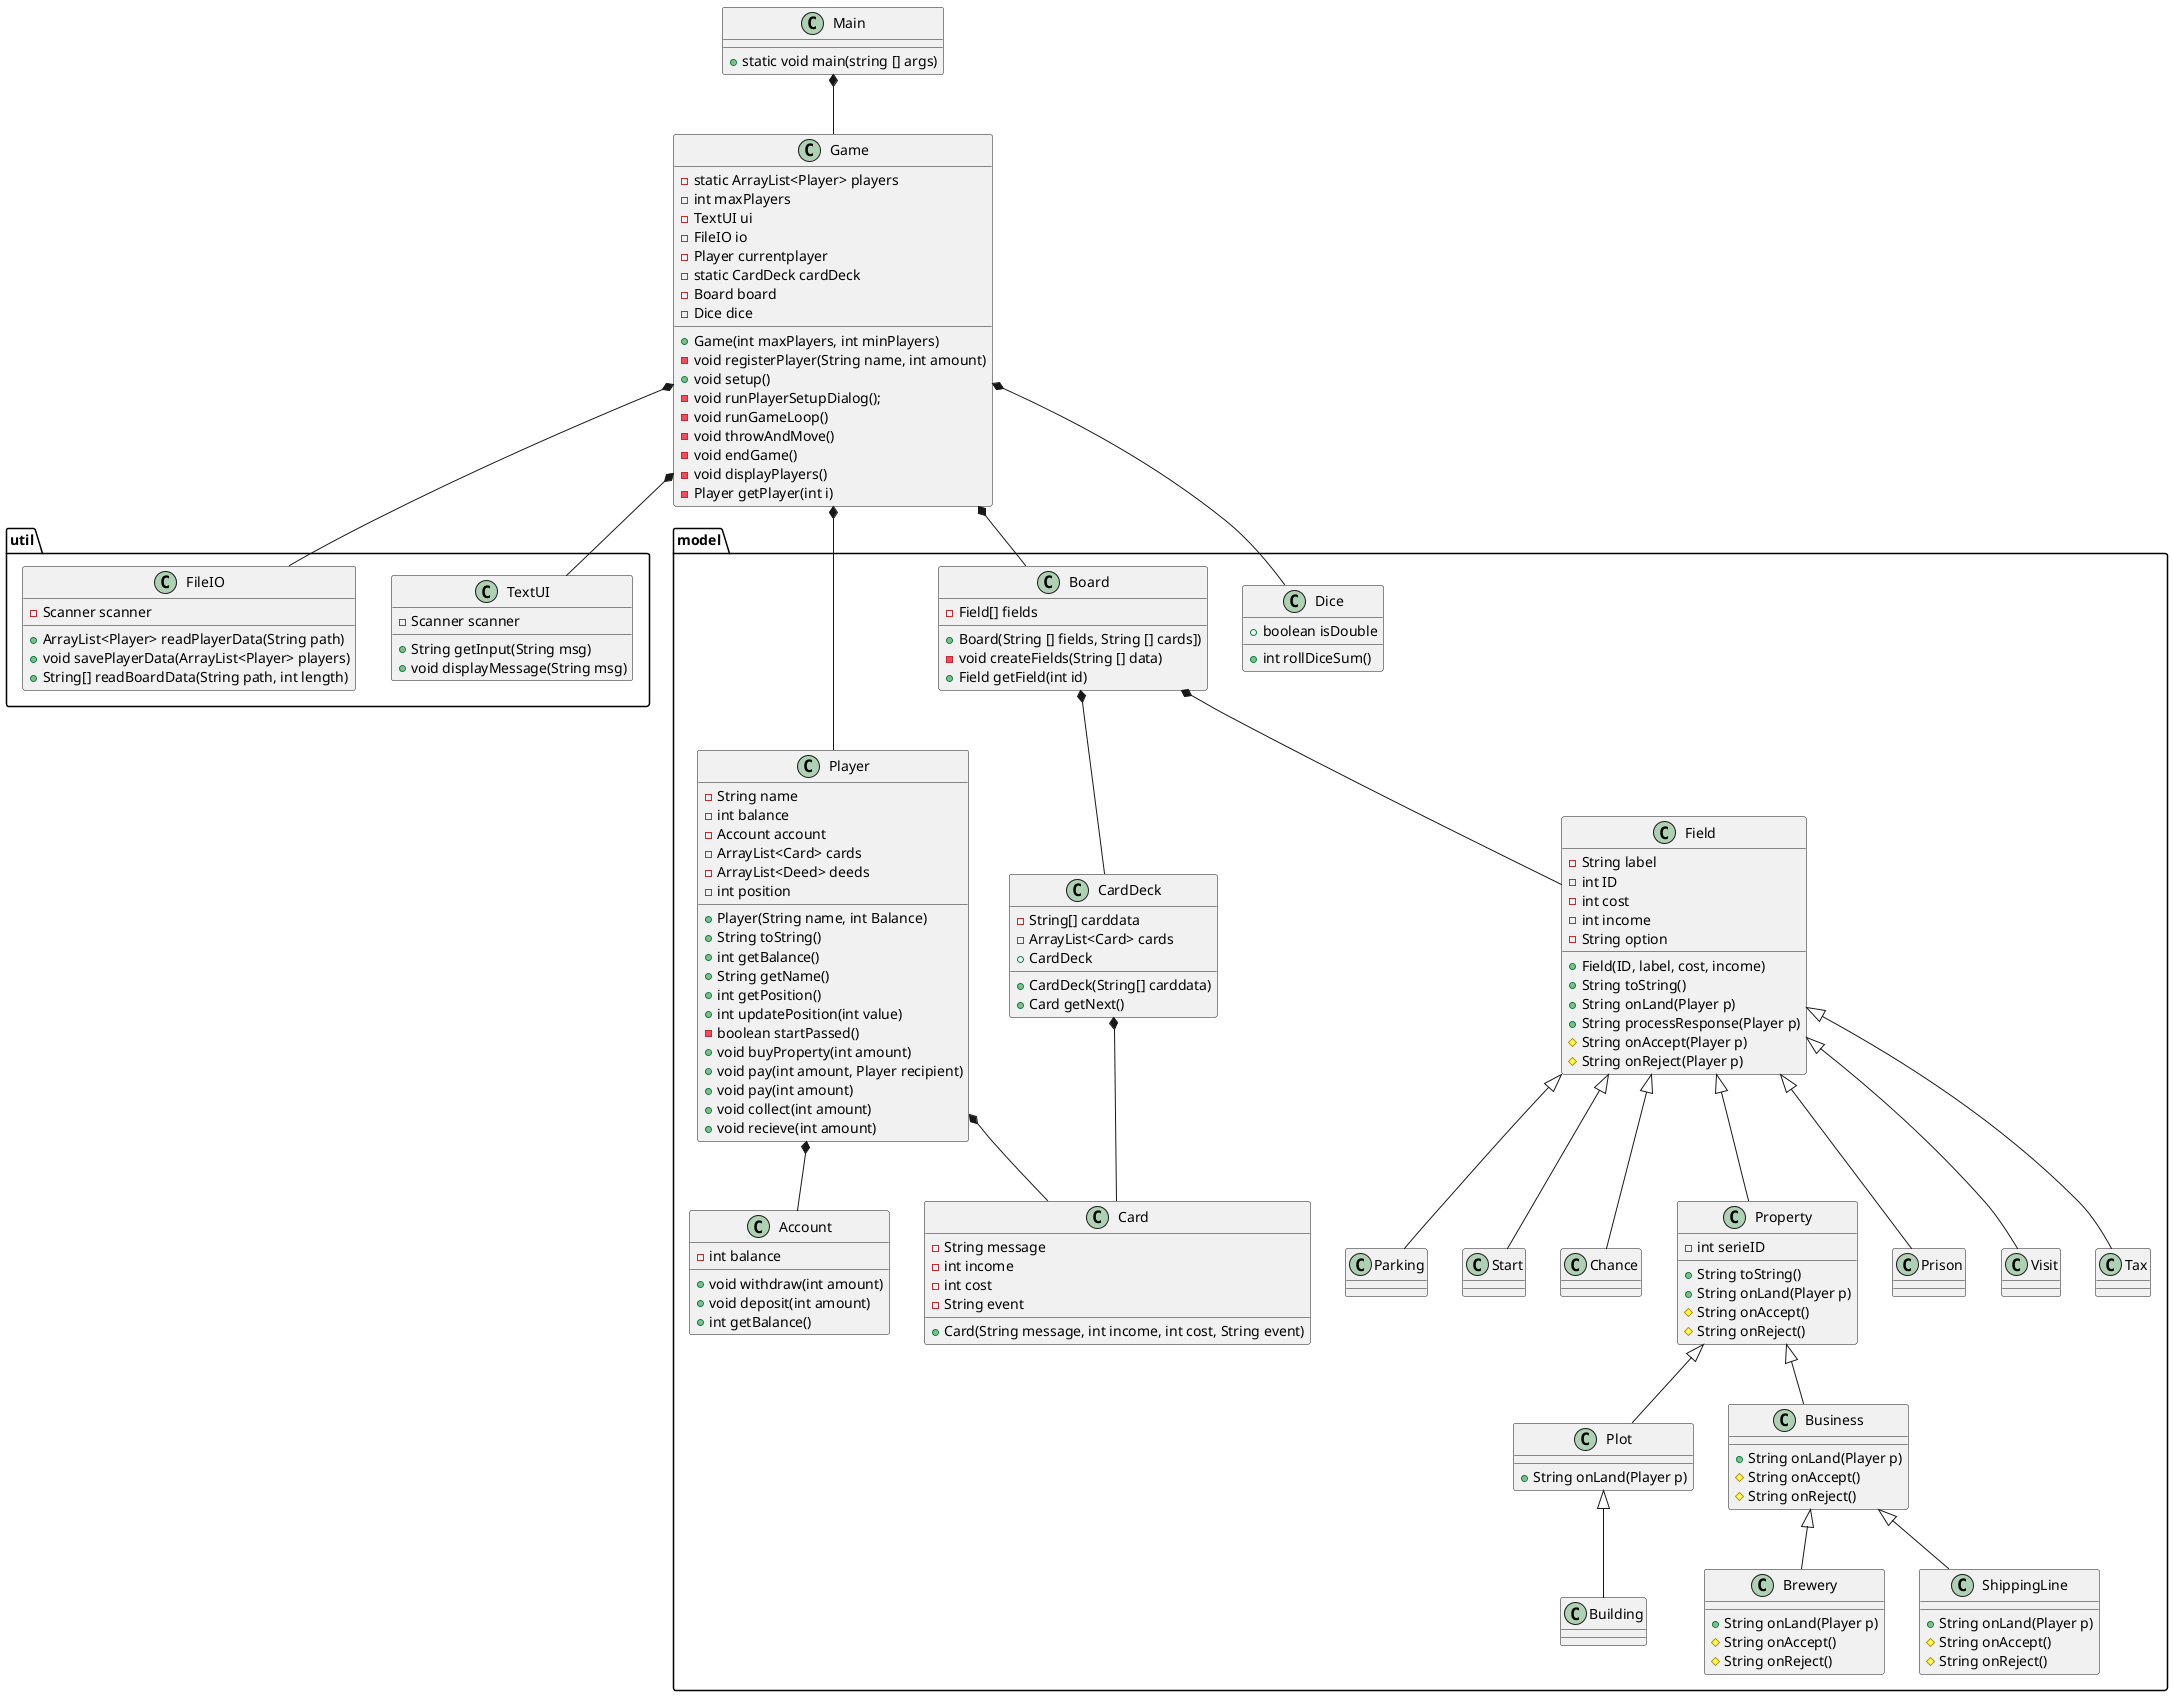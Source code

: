 @startuml
'Domænemodellen giver nye entity klasser
'Pakker, model og util


class Main
class Game
package "util"{
    class TextUI
    class FileIO
}

package "model"{
    class Player
    class Field
      class Dice
      class Account
      class CardDeck
       class Card
      class Board
          class Visit
            class Tax
            class Parking
            class Start
          class Chance
          class Property
          class Prison
          class Plot
          class Building
          class Business
          class ShippingLine
          class Brewery
}

Main *-- Game
Game *-- TextUI
Game *-- FileIO
Game *-- Player
Player *-- Account
Player *-- Card
Game *--Board
Game *-- Dice
Board *-- Field
Board *-- CardDeck
CardDeck *-- Card
Field <|-- Visit
Field <|-- Tax
Field <|-- Parking
Field <|-- Start
Field <|-- Chance
Field <|-- Property
Field <|-- Prison
Property <|-- Plot
Plot <|-- Building
Property <|-- Business
Business <|-- ShippingLine
Business <|-- Brewery


Main : + static void main(string [] args)

Player  : - String name
Player  : - int balance
'---_new-----
Player : - Account account
Player : - ArrayList<Card> cards
Player : - ArrayList<Deed> deeds
'-----------
Player  : + Player(String name, int Balance)
Player : - int position
Player  : + String toString()
Player  : + int getBalance()
Player : + String getName()
Player : + int getPosition()
'----new-----
Player  : +int updatePosition(int value)
Player : -boolean startPassed()
Player : + void buyProperty(int amount)
Player : + void pay(int amount, Player recipient)
Player : + void pay(int amount)
Player : + void collect(int amount)
Player : + void recieve(int amount)

'-----------
Account :  - int balance
Account  : + void withdraw(int amount)
Account  : + void deposit(int amount)
Account  : + int getBalance()

Game : - static ArrayList<Player> players
Game : - int maxPlayers
Game : - TextUI ui
Game : - FileIO io
Game : - Player currentplayer
Game : - static CardDeck cardDeck
Game : - Board board
Game : - Dice dice
Game : + Game(int maxPlayers, int minPlayers)
Game : - void registerPlayer(String name, int amount)
Game : + void setup()
Game : - void runPlayerSetupDialog();
Game : - void runGameLoop()
Game : - void throwAndMove()
Game : - void endGame()
Game : - void displayPlayers()
Game : - Player getPlayer(int i)

TextUI : + String getInput(String msg)
TextUI : - Scanner scanner
TextUI : + void displayMessage(String msg)


FileIO : - Scanner scanner
FileIO : + ArrayList<Player> readPlayerData(String path)
FileIO : + void savePlayerData(ArrayList<Player> players)
FileIO : + String[] readBoardData(String path, int length)

Field : - String label
Field : - int ID
Field : - int cost
Field : - int income
Field : - String option
Field : + Field(ID, label, cost, income)
Field : + String toString()
Field : + String onLand(Player p)
Field : + String processResponse(Player p)
Field : # String onAccept(Player p)
Field : # String onReject(Player p)


Property : - int serieID
Property : + String toString()
Property : + String onLand(Player p)
Property : # String onAccept()
Property : # String onReject()

Plot : + String onLand(Player p)
Business : + String onLand(Player p)
Business : # String onAccept()
Business : # String onReject()

ShippingLine : + String onLand(Player p)
ShippingLine : # String onAccept()
ShippingLine : # String onReject()

Brewery : + String onLand(Player p)
Brewery : # String onAccept()
Brewery : # String onReject()

Board : - Field[] fields
Board : + Board(String [] fields, String [] cards])
Board : - void createFields(String [] data)
Board : + Field getField(int id)

CardDeck : - String[] carddata
CardDeck : - ArrayList<Card> cards
CardDeck : + CardDeck
CardDeck : + CardDeck(String[] carddata)
CardDeck : + Card getNext()

Card : -String message
Card : -int income
Card : -int cost
Card : -String event
Card : +Card(String message, int income, int cost, String event)

Dice : +boolean isDouble
Dice : +int rollDiceSum()
@enduml
